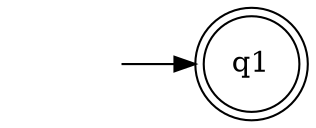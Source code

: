 digraph G1_4 {
    rankdir = LR;
    node [shape = "none"]; "";
    node [shape = "doublecircle"];
    "" -> q1;
}
